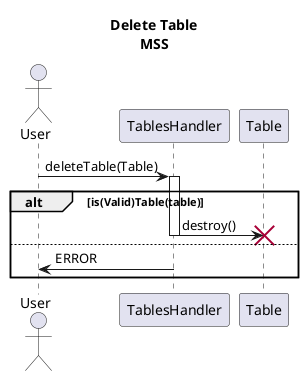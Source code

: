 @startuml
title Delete Table\nMSS
Actor User

User -> TablesHandler: deleteTable(Table)
alt is(Valid)Table(table)
activate TablesHandler

TablesHandler -> Table: destroy()
destroy Table
else
deactivate TablesHandler
TablesHandler-> User : ERROR
end

@enduml